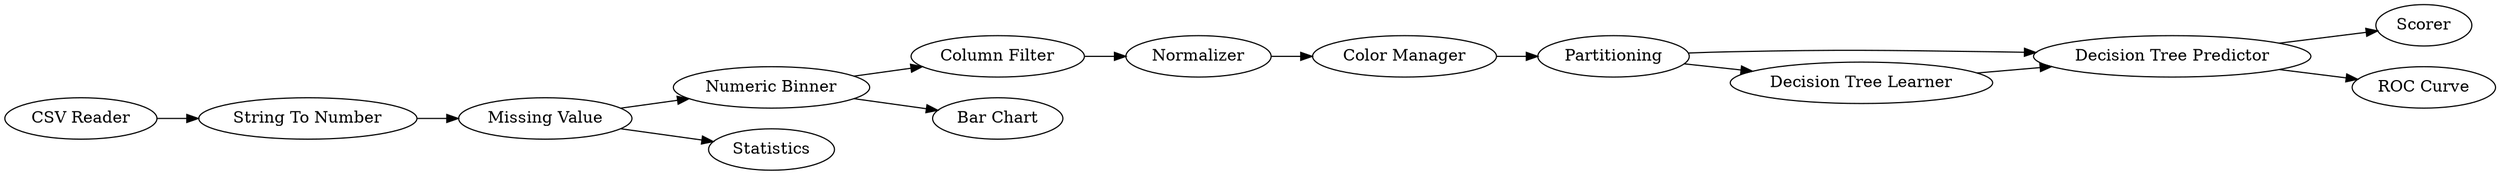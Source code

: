 digraph {
	13 -> 15
	12 -> 13
	7 -> 14
	3 -> 2
	14 -> 17
	2 -> 10
	13 -> 16
	2 -> 7
	17 -> 8
	8 -> 11
	11 -> 12
	11 -> 13
	1 -> 3
	7 -> 9
	16 [label="ROC Curve"]
	13 [label="Decision Tree Predictor"]
	1 [label="CSV Reader"]
	7 [label="Numeric Binner"]
	12 [label="Decision Tree Learner"]
	9 [label="Bar Chart"]
	11 [label=Partitioning]
	8 [label="Color Manager"]
	15 [label=Scorer]
	14 [label="Column Filter"]
	17 [label=Normalizer]
	3 [label="String To Number"]
	2 [label="Missing Value"]
	10 [label=Statistics]
	rankdir=LR
}
